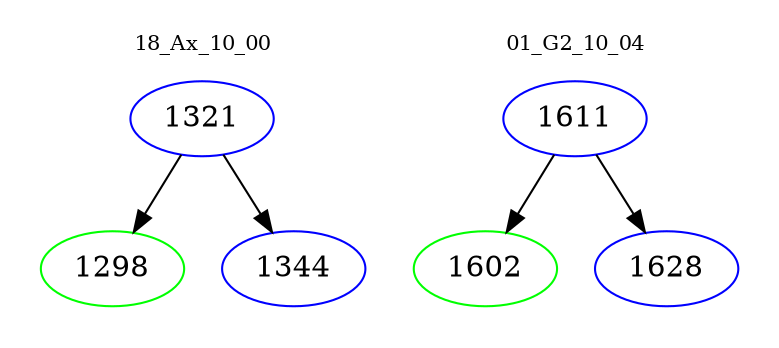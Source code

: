 digraph{
subgraph cluster_0 {
color = white
label = "18_Ax_10_00";
fontsize=10;
T0_1321 [label="1321", color="blue"]
T0_1321 -> T0_1298 [color="black"]
T0_1298 [label="1298", color="green"]
T0_1321 -> T0_1344 [color="black"]
T0_1344 [label="1344", color="blue"]
}
subgraph cluster_1 {
color = white
label = "01_G2_10_04";
fontsize=10;
T1_1611 [label="1611", color="blue"]
T1_1611 -> T1_1602 [color="black"]
T1_1602 [label="1602", color="green"]
T1_1611 -> T1_1628 [color="black"]
T1_1628 [label="1628", color="blue"]
}
}
